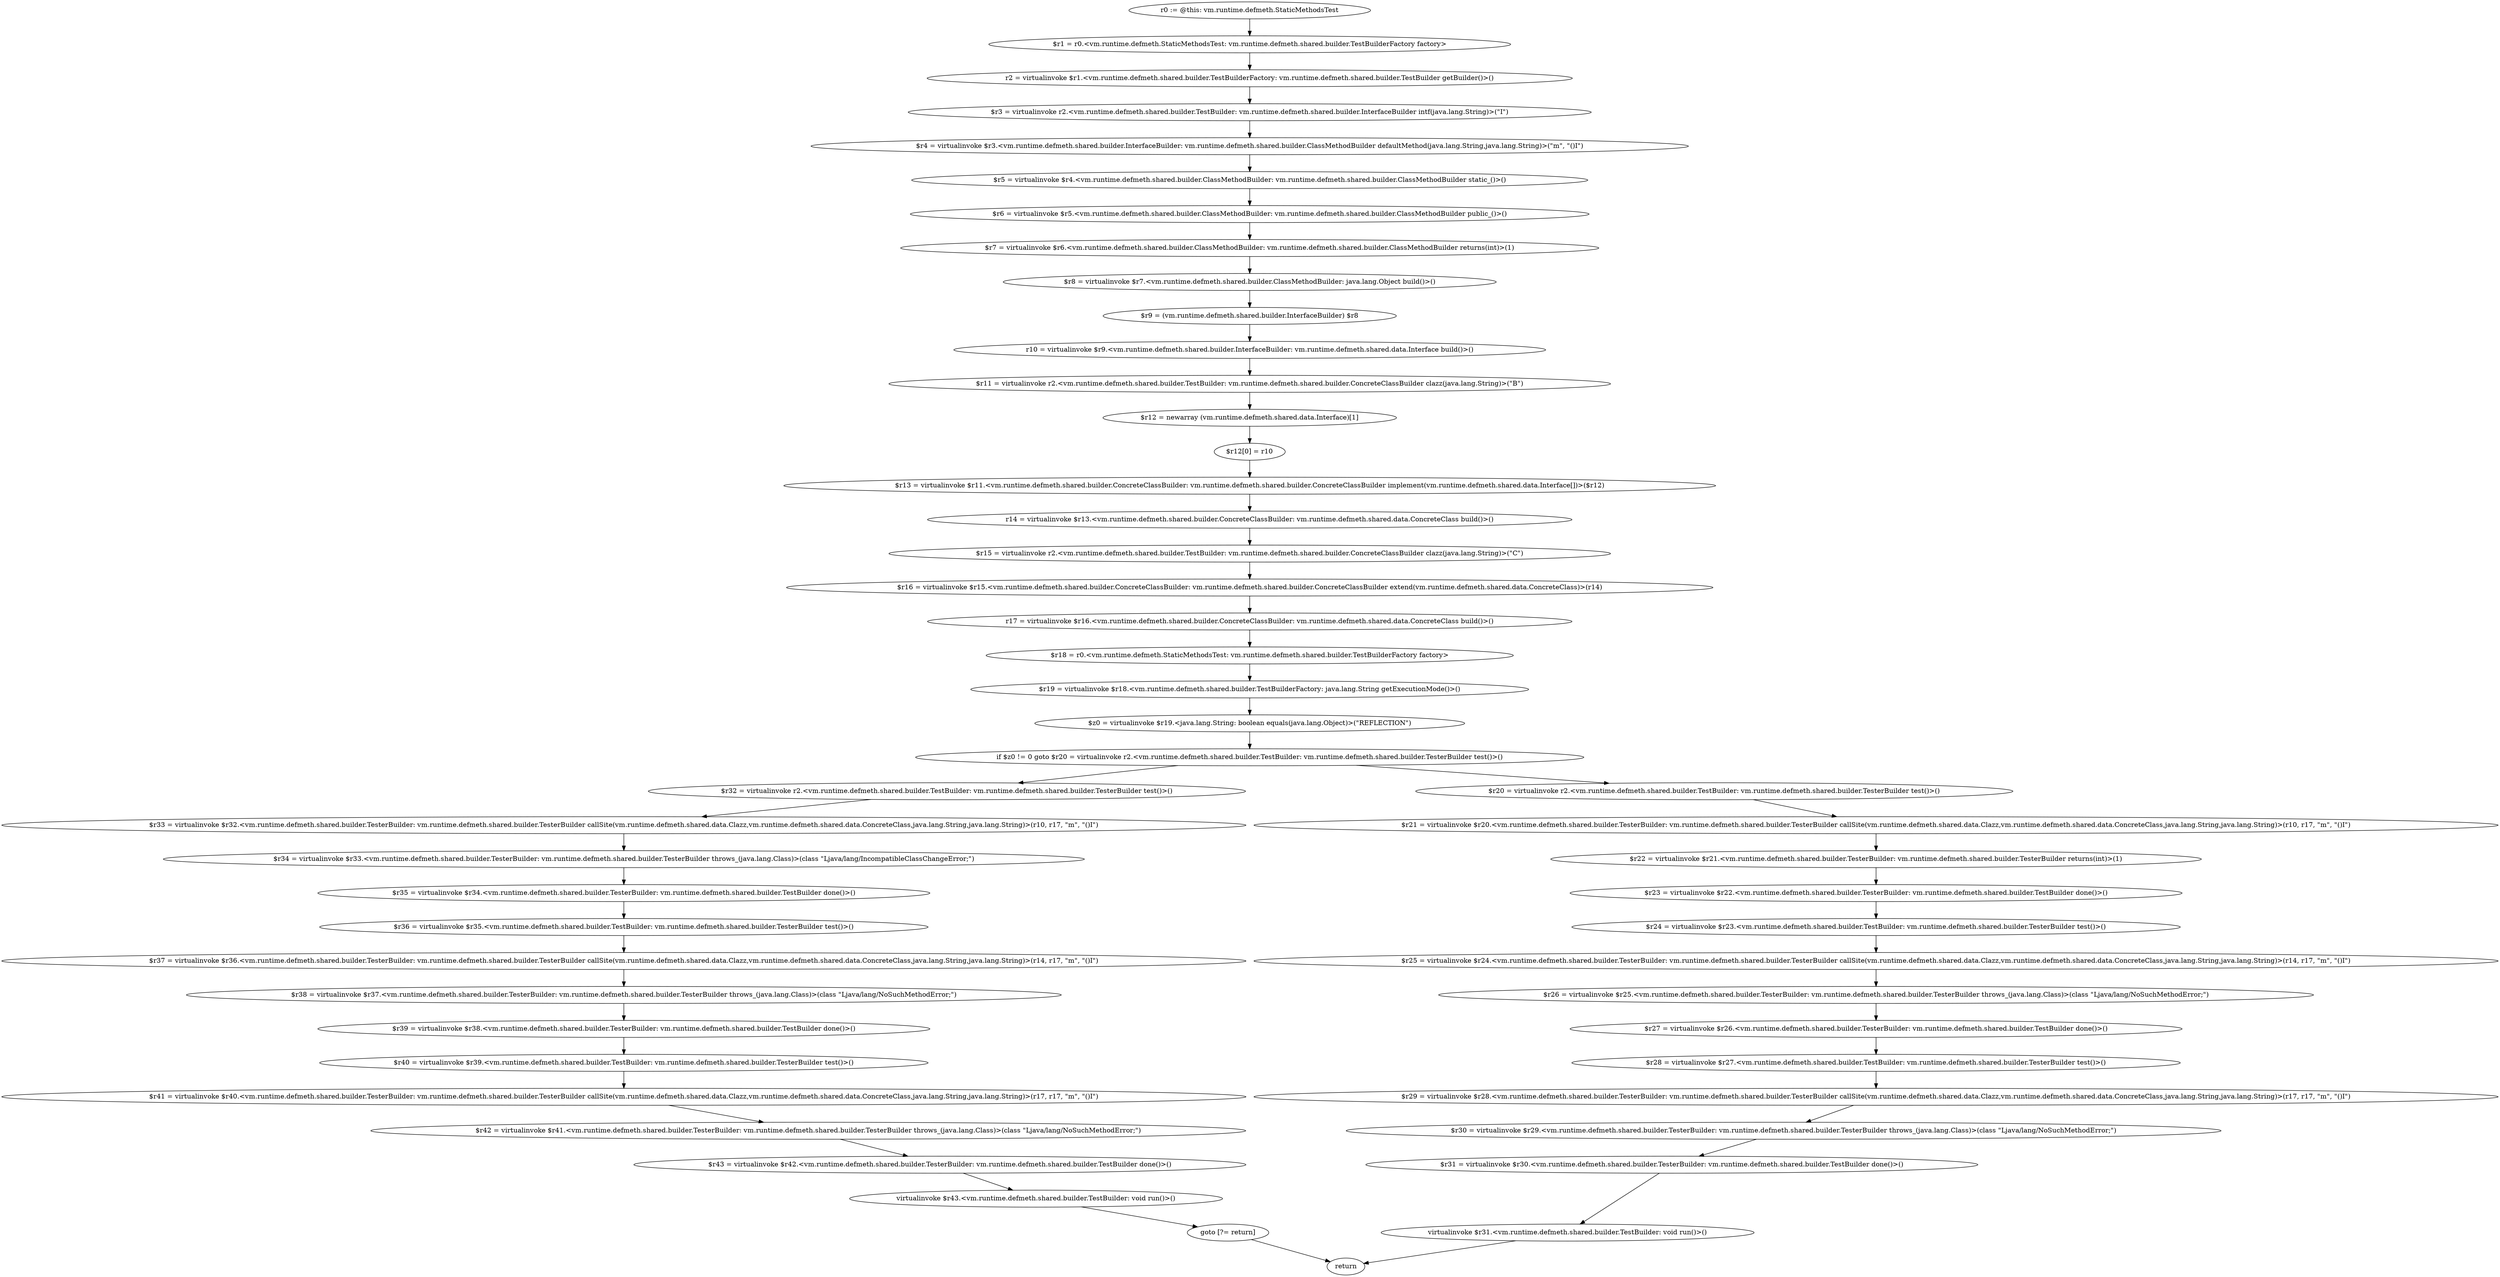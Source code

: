 digraph "unitGraph" {
    "r0 := @this: vm.runtime.defmeth.StaticMethodsTest"
    "$r1 = r0.<vm.runtime.defmeth.StaticMethodsTest: vm.runtime.defmeth.shared.builder.TestBuilderFactory factory>"
    "r2 = virtualinvoke $r1.<vm.runtime.defmeth.shared.builder.TestBuilderFactory: vm.runtime.defmeth.shared.builder.TestBuilder getBuilder()>()"
    "$r3 = virtualinvoke r2.<vm.runtime.defmeth.shared.builder.TestBuilder: vm.runtime.defmeth.shared.builder.InterfaceBuilder intf(java.lang.String)>(\"I\")"
    "$r4 = virtualinvoke $r3.<vm.runtime.defmeth.shared.builder.InterfaceBuilder: vm.runtime.defmeth.shared.builder.ClassMethodBuilder defaultMethod(java.lang.String,java.lang.String)>(\"m\", \"()I\")"
    "$r5 = virtualinvoke $r4.<vm.runtime.defmeth.shared.builder.ClassMethodBuilder: vm.runtime.defmeth.shared.builder.ClassMethodBuilder static_()>()"
    "$r6 = virtualinvoke $r5.<vm.runtime.defmeth.shared.builder.ClassMethodBuilder: vm.runtime.defmeth.shared.builder.ClassMethodBuilder public_()>()"
    "$r7 = virtualinvoke $r6.<vm.runtime.defmeth.shared.builder.ClassMethodBuilder: vm.runtime.defmeth.shared.builder.ClassMethodBuilder returns(int)>(1)"
    "$r8 = virtualinvoke $r7.<vm.runtime.defmeth.shared.builder.ClassMethodBuilder: java.lang.Object build()>()"
    "$r9 = (vm.runtime.defmeth.shared.builder.InterfaceBuilder) $r8"
    "r10 = virtualinvoke $r9.<vm.runtime.defmeth.shared.builder.InterfaceBuilder: vm.runtime.defmeth.shared.data.Interface build()>()"
    "$r11 = virtualinvoke r2.<vm.runtime.defmeth.shared.builder.TestBuilder: vm.runtime.defmeth.shared.builder.ConcreteClassBuilder clazz(java.lang.String)>(\"B\")"
    "$r12 = newarray (vm.runtime.defmeth.shared.data.Interface)[1]"
    "$r12[0] = r10"
    "$r13 = virtualinvoke $r11.<vm.runtime.defmeth.shared.builder.ConcreteClassBuilder: vm.runtime.defmeth.shared.builder.ConcreteClassBuilder implement(vm.runtime.defmeth.shared.data.Interface[])>($r12)"
    "r14 = virtualinvoke $r13.<vm.runtime.defmeth.shared.builder.ConcreteClassBuilder: vm.runtime.defmeth.shared.data.ConcreteClass build()>()"
    "$r15 = virtualinvoke r2.<vm.runtime.defmeth.shared.builder.TestBuilder: vm.runtime.defmeth.shared.builder.ConcreteClassBuilder clazz(java.lang.String)>(\"C\")"
    "$r16 = virtualinvoke $r15.<vm.runtime.defmeth.shared.builder.ConcreteClassBuilder: vm.runtime.defmeth.shared.builder.ConcreteClassBuilder extend(vm.runtime.defmeth.shared.data.ConcreteClass)>(r14)"
    "r17 = virtualinvoke $r16.<vm.runtime.defmeth.shared.builder.ConcreteClassBuilder: vm.runtime.defmeth.shared.data.ConcreteClass build()>()"
    "$r18 = r0.<vm.runtime.defmeth.StaticMethodsTest: vm.runtime.defmeth.shared.builder.TestBuilderFactory factory>"
    "$r19 = virtualinvoke $r18.<vm.runtime.defmeth.shared.builder.TestBuilderFactory: java.lang.String getExecutionMode()>()"
    "$z0 = virtualinvoke $r19.<java.lang.String: boolean equals(java.lang.Object)>(\"REFLECTION\")"
    "if $z0 != 0 goto $r20 = virtualinvoke r2.<vm.runtime.defmeth.shared.builder.TestBuilder: vm.runtime.defmeth.shared.builder.TesterBuilder test()>()"
    "$r32 = virtualinvoke r2.<vm.runtime.defmeth.shared.builder.TestBuilder: vm.runtime.defmeth.shared.builder.TesterBuilder test()>()"
    "$r33 = virtualinvoke $r32.<vm.runtime.defmeth.shared.builder.TesterBuilder: vm.runtime.defmeth.shared.builder.TesterBuilder callSite(vm.runtime.defmeth.shared.data.Clazz,vm.runtime.defmeth.shared.data.ConcreteClass,java.lang.String,java.lang.String)>(r10, r17, \"m\", \"()I\")"
    "$r34 = virtualinvoke $r33.<vm.runtime.defmeth.shared.builder.TesterBuilder: vm.runtime.defmeth.shared.builder.TesterBuilder throws_(java.lang.Class)>(class \"Ljava/lang/IncompatibleClassChangeError;\")"
    "$r35 = virtualinvoke $r34.<vm.runtime.defmeth.shared.builder.TesterBuilder: vm.runtime.defmeth.shared.builder.TestBuilder done()>()"
    "$r36 = virtualinvoke $r35.<vm.runtime.defmeth.shared.builder.TestBuilder: vm.runtime.defmeth.shared.builder.TesterBuilder test()>()"
    "$r37 = virtualinvoke $r36.<vm.runtime.defmeth.shared.builder.TesterBuilder: vm.runtime.defmeth.shared.builder.TesterBuilder callSite(vm.runtime.defmeth.shared.data.Clazz,vm.runtime.defmeth.shared.data.ConcreteClass,java.lang.String,java.lang.String)>(r14, r17, \"m\", \"()I\")"
    "$r38 = virtualinvoke $r37.<vm.runtime.defmeth.shared.builder.TesterBuilder: vm.runtime.defmeth.shared.builder.TesterBuilder throws_(java.lang.Class)>(class \"Ljava/lang/NoSuchMethodError;\")"
    "$r39 = virtualinvoke $r38.<vm.runtime.defmeth.shared.builder.TesterBuilder: vm.runtime.defmeth.shared.builder.TestBuilder done()>()"
    "$r40 = virtualinvoke $r39.<vm.runtime.defmeth.shared.builder.TestBuilder: vm.runtime.defmeth.shared.builder.TesterBuilder test()>()"
    "$r41 = virtualinvoke $r40.<vm.runtime.defmeth.shared.builder.TesterBuilder: vm.runtime.defmeth.shared.builder.TesterBuilder callSite(vm.runtime.defmeth.shared.data.Clazz,vm.runtime.defmeth.shared.data.ConcreteClass,java.lang.String,java.lang.String)>(r17, r17, \"m\", \"()I\")"
    "$r42 = virtualinvoke $r41.<vm.runtime.defmeth.shared.builder.TesterBuilder: vm.runtime.defmeth.shared.builder.TesterBuilder throws_(java.lang.Class)>(class \"Ljava/lang/NoSuchMethodError;\")"
    "$r43 = virtualinvoke $r42.<vm.runtime.defmeth.shared.builder.TesterBuilder: vm.runtime.defmeth.shared.builder.TestBuilder done()>()"
    "virtualinvoke $r43.<vm.runtime.defmeth.shared.builder.TestBuilder: void run()>()"
    "goto [?= return]"
    "$r20 = virtualinvoke r2.<vm.runtime.defmeth.shared.builder.TestBuilder: vm.runtime.defmeth.shared.builder.TesterBuilder test()>()"
    "$r21 = virtualinvoke $r20.<vm.runtime.defmeth.shared.builder.TesterBuilder: vm.runtime.defmeth.shared.builder.TesterBuilder callSite(vm.runtime.defmeth.shared.data.Clazz,vm.runtime.defmeth.shared.data.ConcreteClass,java.lang.String,java.lang.String)>(r10, r17, \"m\", \"()I\")"
    "$r22 = virtualinvoke $r21.<vm.runtime.defmeth.shared.builder.TesterBuilder: vm.runtime.defmeth.shared.builder.TesterBuilder returns(int)>(1)"
    "$r23 = virtualinvoke $r22.<vm.runtime.defmeth.shared.builder.TesterBuilder: vm.runtime.defmeth.shared.builder.TestBuilder done()>()"
    "$r24 = virtualinvoke $r23.<vm.runtime.defmeth.shared.builder.TestBuilder: vm.runtime.defmeth.shared.builder.TesterBuilder test()>()"
    "$r25 = virtualinvoke $r24.<vm.runtime.defmeth.shared.builder.TesterBuilder: vm.runtime.defmeth.shared.builder.TesterBuilder callSite(vm.runtime.defmeth.shared.data.Clazz,vm.runtime.defmeth.shared.data.ConcreteClass,java.lang.String,java.lang.String)>(r14, r17, \"m\", \"()I\")"
    "$r26 = virtualinvoke $r25.<vm.runtime.defmeth.shared.builder.TesterBuilder: vm.runtime.defmeth.shared.builder.TesterBuilder throws_(java.lang.Class)>(class \"Ljava/lang/NoSuchMethodError;\")"
    "$r27 = virtualinvoke $r26.<vm.runtime.defmeth.shared.builder.TesterBuilder: vm.runtime.defmeth.shared.builder.TestBuilder done()>()"
    "$r28 = virtualinvoke $r27.<vm.runtime.defmeth.shared.builder.TestBuilder: vm.runtime.defmeth.shared.builder.TesterBuilder test()>()"
    "$r29 = virtualinvoke $r28.<vm.runtime.defmeth.shared.builder.TesterBuilder: vm.runtime.defmeth.shared.builder.TesterBuilder callSite(vm.runtime.defmeth.shared.data.Clazz,vm.runtime.defmeth.shared.data.ConcreteClass,java.lang.String,java.lang.String)>(r17, r17, \"m\", \"()I\")"
    "$r30 = virtualinvoke $r29.<vm.runtime.defmeth.shared.builder.TesterBuilder: vm.runtime.defmeth.shared.builder.TesterBuilder throws_(java.lang.Class)>(class \"Ljava/lang/NoSuchMethodError;\")"
    "$r31 = virtualinvoke $r30.<vm.runtime.defmeth.shared.builder.TesterBuilder: vm.runtime.defmeth.shared.builder.TestBuilder done()>()"
    "virtualinvoke $r31.<vm.runtime.defmeth.shared.builder.TestBuilder: void run()>()"
    "return"
    "r0 := @this: vm.runtime.defmeth.StaticMethodsTest"->"$r1 = r0.<vm.runtime.defmeth.StaticMethodsTest: vm.runtime.defmeth.shared.builder.TestBuilderFactory factory>";
    "$r1 = r0.<vm.runtime.defmeth.StaticMethodsTest: vm.runtime.defmeth.shared.builder.TestBuilderFactory factory>"->"r2 = virtualinvoke $r1.<vm.runtime.defmeth.shared.builder.TestBuilderFactory: vm.runtime.defmeth.shared.builder.TestBuilder getBuilder()>()";
    "r2 = virtualinvoke $r1.<vm.runtime.defmeth.shared.builder.TestBuilderFactory: vm.runtime.defmeth.shared.builder.TestBuilder getBuilder()>()"->"$r3 = virtualinvoke r2.<vm.runtime.defmeth.shared.builder.TestBuilder: vm.runtime.defmeth.shared.builder.InterfaceBuilder intf(java.lang.String)>(\"I\")";
    "$r3 = virtualinvoke r2.<vm.runtime.defmeth.shared.builder.TestBuilder: vm.runtime.defmeth.shared.builder.InterfaceBuilder intf(java.lang.String)>(\"I\")"->"$r4 = virtualinvoke $r3.<vm.runtime.defmeth.shared.builder.InterfaceBuilder: vm.runtime.defmeth.shared.builder.ClassMethodBuilder defaultMethod(java.lang.String,java.lang.String)>(\"m\", \"()I\")";
    "$r4 = virtualinvoke $r3.<vm.runtime.defmeth.shared.builder.InterfaceBuilder: vm.runtime.defmeth.shared.builder.ClassMethodBuilder defaultMethod(java.lang.String,java.lang.String)>(\"m\", \"()I\")"->"$r5 = virtualinvoke $r4.<vm.runtime.defmeth.shared.builder.ClassMethodBuilder: vm.runtime.defmeth.shared.builder.ClassMethodBuilder static_()>()";
    "$r5 = virtualinvoke $r4.<vm.runtime.defmeth.shared.builder.ClassMethodBuilder: vm.runtime.defmeth.shared.builder.ClassMethodBuilder static_()>()"->"$r6 = virtualinvoke $r5.<vm.runtime.defmeth.shared.builder.ClassMethodBuilder: vm.runtime.defmeth.shared.builder.ClassMethodBuilder public_()>()";
    "$r6 = virtualinvoke $r5.<vm.runtime.defmeth.shared.builder.ClassMethodBuilder: vm.runtime.defmeth.shared.builder.ClassMethodBuilder public_()>()"->"$r7 = virtualinvoke $r6.<vm.runtime.defmeth.shared.builder.ClassMethodBuilder: vm.runtime.defmeth.shared.builder.ClassMethodBuilder returns(int)>(1)";
    "$r7 = virtualinvoke $r6.<vm.runtime.defmeth.shared.builder.ClassMethodBuilder: vm.runtime.defmeth.shared.builder.ClassMethodBuilder returns(int)>(1)"->"$r8 = virtualinvoke $r7.<vm.runtime.defmeth.shared.builder.ClassMethodBuilder: java.lang.Object build()>()";
    "$r8 = virtualinvoke $r7.<vm.runtime.defmeth.shared.builder.ClassMethodBuilder: java.lang.Object build()>()"->"$r9 = (vm.runtime.defmeth.shared.builder.InterfaceBuilder) $r8";
    "$r9 = (vm.runtime.defmeth.shared.builder.InterfaceBuilder) $r8"->"r10 = virtualinvoke $r9.<vm.runtime.defmeth.shared.builder.InterfaceBuilder: vm.runtime.defmeth.shared.data.Interface build()>()";
    "r10 = virtualinvoke $r9.<vm.runtime.defmeth.shared.builder.InterfaceBuilder: vm.runtime.defmeth.shared.data.Interface build()>()"->"$r11 = virtualinvoke r2.<vm.runtime.defmeth.shared.builder.TestBuilder: vm.runtime.defmeth.shared.builder.ConcreteClassBuilder clazz(java.lang.String)>(\"B\")";
    "$r11 = virtualinvoke r2.<vm.runtime.defmeth.shared.builder.TestBuilder: vm.runtime.defmeth.shared.builder.ConcreteClassBuilder clazz(java.lang.String)>(\"B\")"->"$r12 = newarray (vm.runtime.defmeth.shared.data.Interface)[1]";
    "$r12 = newarray (vm.runtime.defmeth.shared.data.Interface)[1]"->"$r12[0] = r10";
    "$r12[0] = r10"->"$r13 = virtualinvoke $r11.<vm.runtime.defmeth.shared.builder.ConcreteClassBuilder: vm.runtime.defmeth.shared.builder.ConcreteClassBuilder implement(vm.runtime.defmeth.shared.data.Interface[])>($r12)";
    "$r13 = virtualinvoke $r11.<vm.runtime.defmeth.shared.builder.ConcreteClassBuilder: vm.runtime.defmeth.shared.builder.ConcreteClassBuilder implement(vm.runtime.defmeth.shared.data.Interface[])>($r12)"->"r14 = virtualinvoke $r13.<vm.runtime.defmeth.shared.builder.ConcreteClassBuilder: vm.runtime.defmeth.shared.data.ConcreteClass build()>()";
    "r14 = virtualinvoke $r13.<vm.runtime.defmeth.shared.builder.ConcreteClassBuilder: vm.runtime.defmeth.shared.data.ConcreteClass build()>()"->"$r15 = virtualinvoke r2.<vm.runtime.defmeth.shared.builder.TestBuilder: vm.runtime.defmeth.shared.builder.ConcreteClassBuilder clazz(java.lang.String)>(\"C\")";
    "$r15 = virtualinvoke r2.<vm.runtime.defmeth.shared.builder.TestBuilder: vm.runtime.defmeth.shared.builder.ConcreteClassBuilder clazz(java.lang.String)>(\"C\")"->"$r16 = virtualinvoke $r15.<vm.runtime.defmeth.shared.builder.ConcreteClassBuilder: vm.runtime.defmeth.shared.builder.ConcreteClassBuilder extend(vm.runtime.defmeth.shared.data.ConcreteClass)>(r14)";
    "$r16 = virtualinvoke $r15.<vm.runtime.defmeth.shared.builder.ConcreteClassBuilder: vm.runtime.defmeth.shared.builder.ConcreteClassBuilder extend(vm.runtime.defmeth.shared.data.ConcreteClass)>(r14)"->"r17 = virtualinvoke $r16.<vm.runtime.defmeth.shared.builder.ConcreteClassBuilder: vm.runtime.defmeth.shared.data.ConcreteClass build()>()";
    "r17 = virtualinvoke $r16.<vm.runtime.defmeth.shared.builder.ConcreteClassBuilder: vm.runtime.defmeth.shared.data.ConcreteClass build()>()"->"$r18 = r0.<vm.runtime.defmeth.StaticMethodsTest: vm.runtime.defmeth.shared.builder.TestBuilderFactory factory>";
    "$r18 = r0.<vm.runtime.defmeth.StaticMethodsTest: vm.runtime.defmeth.shared.builder.TestBuilderFactory factory>"->"$r19 = virtualinvoke $r18.<vm.runtime.defmeth.shared.builder.TestBuilderFactory: java.lang.String getExecutionMode()>()";
    "$r19 = virtualinvoke $r18.<vm.runtime.defmeth.shared.builder.TestBuilderFactory: java.lang.String getExecutionMode()>()"->"$z0 = virtualinvoke $r19.<java.lang.String: boolean equals(java.lang.Object)>(\"REFLECTION\")";
    "$z0 = virtualinvoke $r19.<java.lang.String: boolean equals(java.lang.Object)>(\"REFLECTION\")"->"if $z0 != 0 goto $r20 = virtualinvoke r2.<vm.runtime.defmeth.shared.builder.TestBuilder: vm.runtime.defmeth.shared.builder.TesterBuilder test()>()";
    "if $z0 != 0 goto $r20 = virtualinvoke r2.<vm.runtime.defmeth.shared.builder.TestBuilder: vm.runtime.defmeth.shared.builder.TesterBuilder test()>()"->"$r32 = virtualinvoke r2.<vm.runtime.defmeth.shared.builder.TestBuilder: vm.runtime.defmeth.shared.builder.TesterBuilder test()>()";
    "if $z0 != 0 goto $r20 = virtualinvoke r2.<vm.runtime.defmeth.shared.builder.TestBuilder: vm.runtime.defmeth.shared.builder.TesterBuilder test()>()"->"$r20 = virtualinvoke r2.<vm.runtime.defmeth.shared.builder.TestBuilder: vm.runtime.defmeth.shared.builder.TesterBuilder test()>()";
    "$r32 = virtualinvoke r2.<vm.runtime.defmeth.shared.builder.TestBuilder: vm.runtime.defmeth.shared.builder.TesterBuilder test()>()"->"$r33 = virtualinvoke $r32.<vm.runtime.defmeth.shared.builder.TesterBuilder: vm.runtime.defmeth.shared.builder.TesterBuilder callSite(vm.runtime.defmeth.shared.data.Clazz,vm.runtime.defmeth.shared.data.ConcreteClass,java.lang.String,java.lang.String)>(r10, r17, \"m\", \"()I\")";
    "$r33 = virtualinvoke $r32.<vm.runtime.defmeth.shared.builder.TesterBuilder: vm.runtime.defmeth.shared.builder.TesterBuilder callSite(vm.runtime.defmeth.shared.data.Clazz,vm.runtime.defmeth.shared.data.ConcreteClass,java.lang.String,java.lang.String)>(r10, r17, \"m\", \"()I\")"->"$r34 = virtualinvoke $r33.<vm.runtime.defmeth.shared.builder.TesterBuilder: vm.runtime.defmeth.shared.builder.TesterBuilder throws_(java.lang.Class)>(class \"Ljava/lang/IncompatibleClassChangeError;\")";
    "$r34 = virtualinvoke $r33.<vm.runtime.defmeth.shared.builder.TesterBuilder: vm.runtime.defmeth.shared.builder.TesterBuilder throws_(java.lang.Class)>(class \"Ljava/lang/IncompatibleClassChangeError;\")"->"$r35 = virtualinvoke $r34.<vm.runtime.defmeth.shared.builder.TesterBuilder: vm.runtime.defmeth.shared.builder.TestBuilder done()>()";
    "$r35 = virtualinvoke $r34.<vm.runtime.defmeth.shared.builder.TesterBuilder: vm.runtime.defmeth.shared.builder.TestBuilder done()>()"->"$r36 = virtualinvoke $r35.<vm.runtime.defmeth.shared.builder.TestBuilder: vm.runtime.defmeth.shared.builder.TesterBuilder test()>()";
    "$r36 = virtualinvoke $r35.<vm.runtime.defmeth.shared.builder.TestBuilder: vm.runtime.defmeth.shared.builder.TesterBuilder test()>()"->"$r37 = virtualinvoke $r36.<vm.runtime.defmeth.shared.builder.TesterBuilder: vm.runtime.defmeth.shared.builder.TesterBuilder callSite(vm.runtime.defmeth.shared.data.Clazz,vm.runtime.defmeth.shared.data.ConcreteClass,java.lang.String,java.lang.String)>(r14, r17, \"m\", \"()I\")";
    "$r37 = virtualinvoke $r36.<vm.runtime.defmeth.shared.builder.TesterBuilder: vm.runtime.defmeth.shared.builder.TesterBuilder callSite(vm.runtime.defmeth.shared.data.Clazz,vm.runtime.defmeth.shared.data.ConcreteClass,java.lang.String,java.lang.String)>(r14, r17, \"m\", \"()I\")"->"$r38 = virtualinvoke $r37.<vm.runtime.defmeth.shared.builder.TesterBuilder: vm.runtime.defmeth.shared.builder.TesterBuilder throws_(java.lang.Class)>(class \"Ljava/lang/NoSuchMethodError;\")";
    "$r38 = virtualinvoke $r37.<vm.runtime.defmeth.shared.builder.TesterBuilder: vm.runtime.defmeth.shared.builder.TesterBuilder throws_(java.lang.Class)>(class \"Ljava/lang/NoSuchMethodError;\")"->"$r39 = virtualinvoke $r38.<vm.runtime.defmeth.shared.builder.TesterBuilder: vm.runtime.defmeth.shared.builder.TestBuilder done()>()";
    "$r39 = virtualinvoke $r38.<vm.runtime.defmeth.shared.builder.TesterBuilder: vm.runtime.defmeth.shared.builder.TestBuilder done()>()"->"$r40 = virtualinvoke $r39.<vm.runtime.defmeth.shared.builder.TestBuilder: vm.runtime.defmeth.shared.builder.TesterBuilder test()>()";
    "$r40 = virtualinvoke $r39.<vm.runtime.defmeth.shared.builder.TestBuilder: vm.runtime.defmeth.shared.builder.TesterBuilder test()>()"->"$r41 = virtualinvoke $r40.<vm.runtime.defmeth.shared.builder.TesterBuilder: vm.runtime.defmeth.shared.builder.TesterBuilder callSite(vm.runtime.defmeth.shared.data.Clazz,vm.runtime.defmeth.shared.data.ConcreteClass,java.lang.String,java.lang.String)>(r17, r17, \"m\", \"()I\")";
    "$r41 = virtualinvoke $r40.<vm.runtime.defmeth.shared.builder.TesterBuilder: vm.runtime.defmeth.shared.builder.TesterBuilder callSite(vm.runtime.defmeth.shared.data.Clazz,vm.runtime.defmeth.shared.data.ConcreteClass,java.lang.String,java.lang.String)>(r17, r17, \"m\", \"()I\")"->"$r42 = virtualinvoke $r41.<vm.runtime.defmeth.shared.builder.TesterBuilder: vm.runtime.defmeth.shared.builder.TesterBuilder throws_(java.lang.Class)>(class \"Ljava/lang/NoSuchMethodError;\")";
    "$r42 = virtualinvoke $r41.<vm.runtime.defmeth.shared.builder.TesterBuilder: vm.runtime.defmeth.shared.builder.TesterBuilder throws_(java.lang.Class)>(class \"Ljava/lang/NoSuchMethodError;\")"->"$r43 = virtualinvoke $r42.<vm.runtime.defmeth.shared.builder.TesterBuilder: vm.runtime.defmeth.shared.builder.TestBuilder done()>()";
    "$r43 = virtualinvoke $r42.<vm.runtime.defmeth.shared.builder.TesterBuilder: vm.runtime.defmeth.shared.builder.TestBuilder done()>()"->"virtualinvoke $r43.<vm.runtime.defmeth.shared.builder.TestBuilder: void run()>()";
    "virtualinvoke $r43.<vm.runtime.defmeth.shared.builder.TestBuilder: void run()>()"->"goto [?= return]";
    "goto [?= return]"->"return";
    "$r20 = virtualinvoke r2.<vm.runtime.defmeth.shared.builder.TestBuilder: vm.runtime.defmeth.shared.builder.TesterBuilder test()>()"->"$r21 = virtualinvoke $r20.<vm.runtime.defmeth.shared.builder.TesterBuilder: vm.runtime.defmeth.shared.builder.TesterBuilder callSite(vm.runtime.defmeth.shared.data.Clazz,vm.runtime.defmeth.shared.data.ConcreteClass,java.lang.String,java.lang.String)>(r10, r17, \"m\", \"()I\")";
    "$r21 = virtualinvoke $r20.<vm.runtime.defmeth.shared.builder.TesterBuilder: vm.runtime.defmeth.shared.builder.TesterBuilder callSite(vm.runtime.defmeth.shared.data.Clazz,vm.runtime.defmeth.shared.data.ConcreteClass,java.lang.String,java.lang.String)>(r10, r17, \"m\", \"()I\")"->"$r22 = virtualinvoke $r21.<vm.runtime.defmeth.shared.builder.TesterBuilder: vm.runtime.defmeth.shared.builder.TesterBuilder returns(int)>(1)";
    "$r22 = virtualinvoke $r21.<vm.runtime.defmeth.shared.builder.TesterBuilder: vm.runtime.defmeth.shared.builder.TesterBuilder returns(int)>(1)"->"$r23 = virtualinvoke $r22.<vm.runtime.defmeth.shared.builder.TesterBuilder: vm.runtime.defmeth.shared.builder.TestBuilder done()>()";
    "$r23 = virtualinvoke $r22.<vm.runtime.defmeth.shared.builder.TesterBuilder: vm.runtime.defmeth.shared.builder.TestBuilder done()>()"->"$r24 = virtualinvoke $r23.<vm.runtime.defmeth.shared.builder.TestBuilder: vm.runtime.defmeth.shared.builder.TesterBuilder test()>()";
    "$r24 = virtualinvoke $r23.<vm.runtime.defmeth.shared.builder.TestBuilder: vm.runtime.defmeth.shared.builder.TesterBuilder test()>()"->"$r25 = virtualinvoke $r24.<vm.runtime.defmeth.shared.builder.TesterBuilder: vm.runtime.defmeth.shared.builder.TesterBuilder callSite(vm.runtime.defmeth.shared.data.Clazz,vm.runtime.defmeth.shared.data.ConcreteClass,java.lang.String,java.lang.String)>(r14, r17, \"m\", \"()I\")";
    "$r25 = virtualinvoke $r24.<vm.runtime.defmeth.shared.builder.TesterBuilder: vm.runtime.defmeth.shared.builder.TesterBuilder callSite(vm.runtime.defmeth.shared.data.Clazz,vm.runtime.defmeth.shared.data.ConcreteClass,java.lang.String,java.lang.String)>(r14, r17, \"m\", \"()I\")"->"$r26 = virtualinvoke $r25.<vm.runtime.defmeth.shared.builder.TesterBuilder: vm.runtime.defmeth.shared.builder.TesterBuilder throws_(java.lang.Class)>(class \"Ljava/lang/NoSuchMethodError;\")";
    "$r26 = virtualinvoke $r25.<vm.runtime.defmeth.shared.builder.TesterBuilder: vm.runtime.defmeth.shared.builder.TesterBuilder throws_(java.lang.Class)>(class \"Ljava/lang/NoSuchMethodError;\")"->"$r27 = virtualinvoke $r26.<vm.runtime.defmeth.shared.builder.TesterBuilder: vm.runtime.defmeth.shared.builder.TestBuilder done()>()";
    "$r27 = virtualinvoke $r26.<vm.runtime.defmeth.shared.builder.TesterBuilder: vm.runtime.defmeth.shared.builder.TestBuilder done()>()"->"$r28 = virtualinvoke $r27.<vm.runtime.defmeth.shared.builder.TestBuilder: vm.runtime.defmeth.shared.builder.TesterBuilder test()>()";
    "$r28 = virtualinvoke $r27.<vm.runtime.defmeth.shared.builder.TestBuilder: vm.runtime.defmeth.shared.builder.TesterBuilder test()>()"->"$r29 = virtualinvoke $r28.<vm.runtime.defmeth.shared.builder.TesterBuilder: vm.runtime.defmeth.shared.builder.TesterBuilder callSite(vm.runtime.defmeth.shared.data.Clazz,vm.runtime.defmeth.shared.data.ConcreteClass,java.lang.String,java.lang.String)>(r17, r17, \"m\", \"()I\")";
    "$r29 = virtualinvoke $r28.<vm.runtime.defmeth.shared.builder.TesterBuilder: vm.runtime.defmeth.shared.builder.TesterBuilder callSite(vm.runtime.defmeth.shared.data.Clazz,vm.runtime.defmeth.shared.data.ConcreteClass,java.lang.String,java.lang.String)>(r17, r17, \"m\", \"()I\")"->"$r30 = virtualinvoke $r29.<vm.runtime.defmeth.shared.builder.TesterBuilder: vm.runtime.defmeth.shared.builder.TesterBuilder throws_(java.lang.Class)>(class \"Ljava/lang/NoSuchMethodError;\")";
    "$r30 = virtualinvoke $r29.<vm.runtime.defmeth.shared.builder.TesterBuilder: vm.runtime.defmeth.shared.builder.TesterBuilder throws_(java.lang.Class)>(class \"Ljava/lang/NoSuchMethodError;\")"->"$r31 = virtualinvoke $r30.<vm.runtime.defmeth.shared.builder.TesterBuilder: vm.runtime.defmeth.shared.builder.TestBuilder done()>()";
    "$r31 = virtualinvoke $r30.<vm.runtime.defmeth.shared.builder.TesterBuilder: vm.runtime.defmeth.shared.builder.TestBuilder done()>()"->"virtualinvoke $r31.<vm.runtime.defmeth.shared.builder.TestBuilder: void run()>()";
    "virtualinvoke $r31.<vm.runtime.defmeth.shared.builder.TestBuilder: void run()>()"->"return";
}

